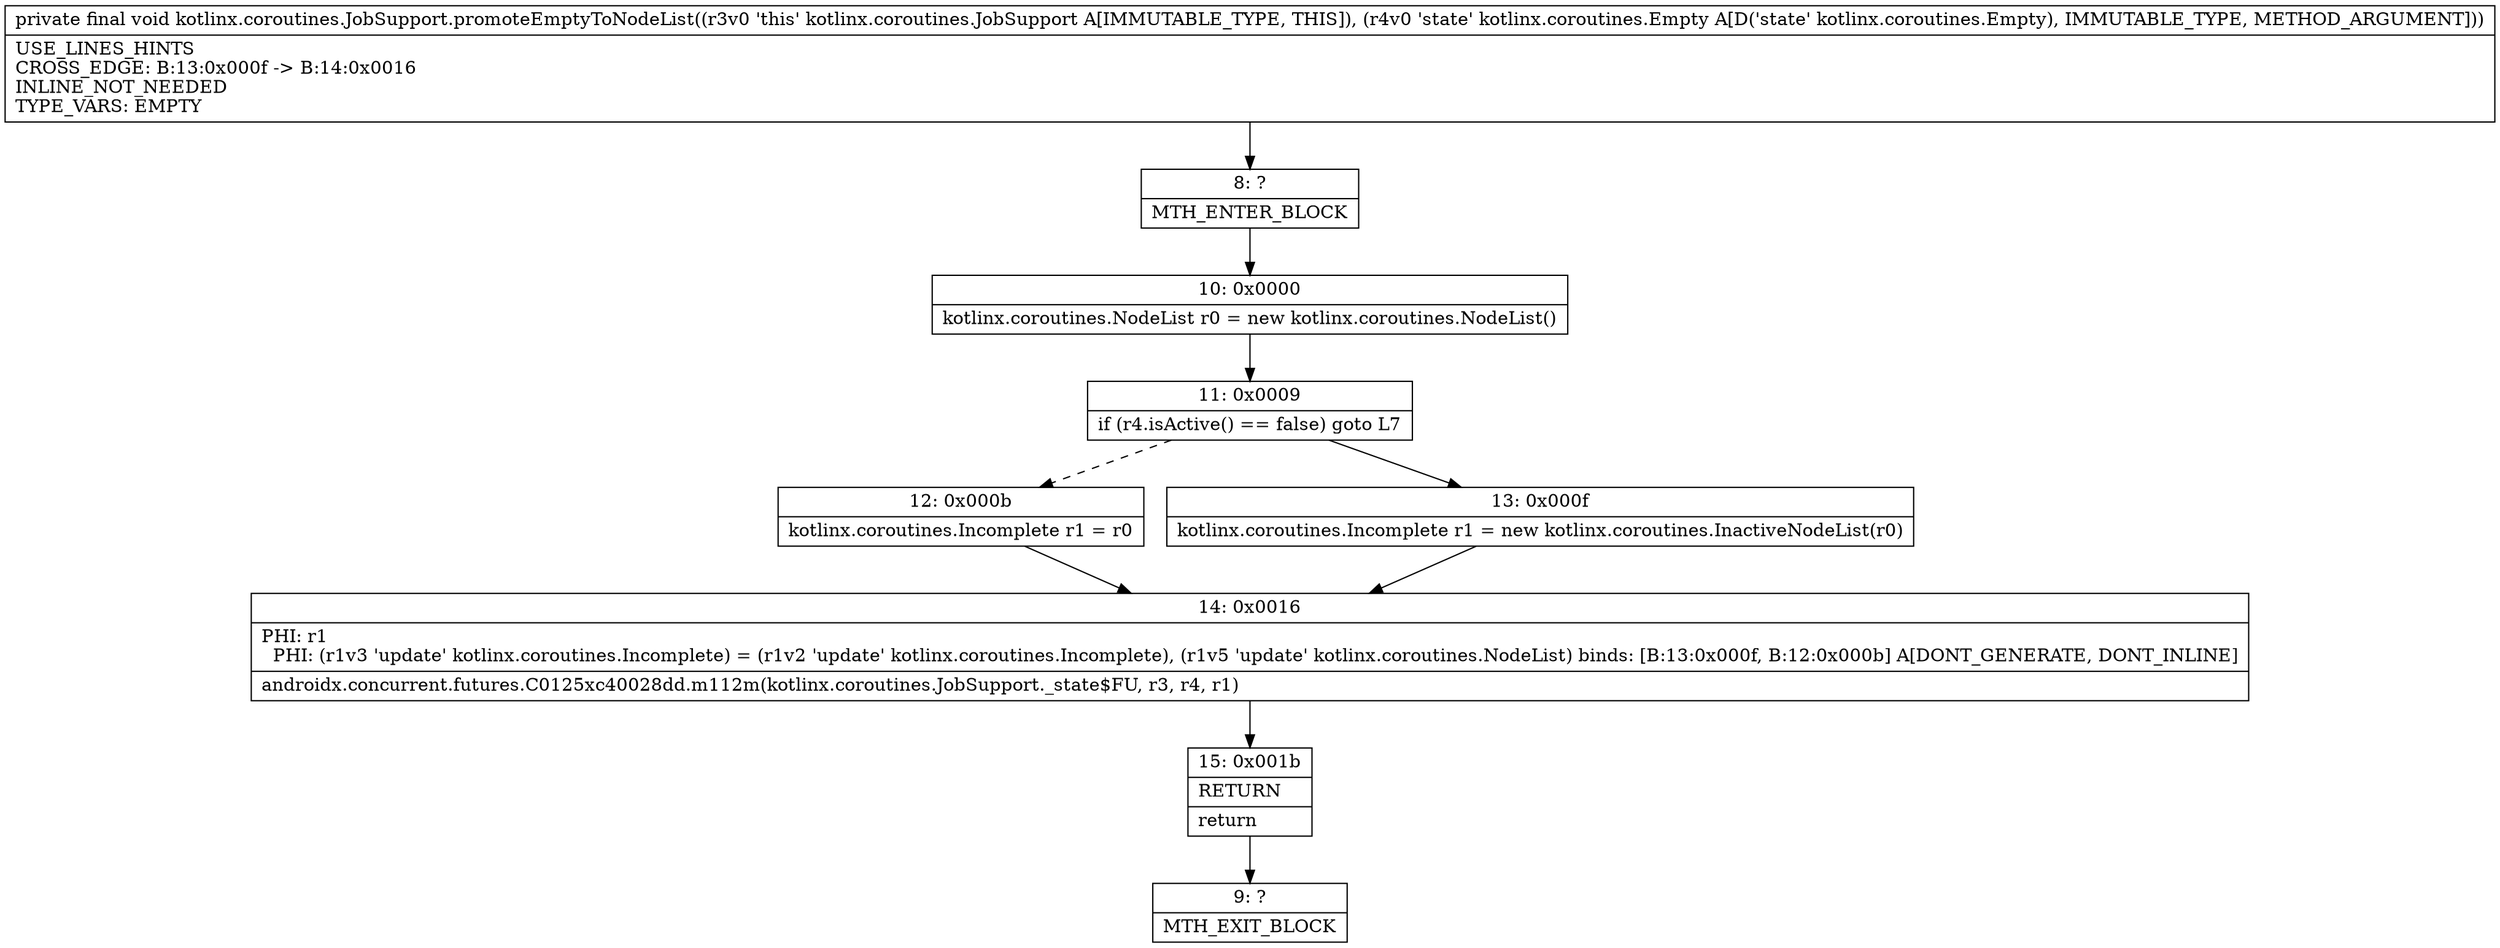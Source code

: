 digraph "CFG forkotlinx.coroutines.JobSupport.promoteEmptyToNodeList(Lkotlinx\/coroutines\/Empty;)V" {
Node_8 [shape=record,label="{8\:\ ?|MTH_ENTER_BLOCK\l}"];
Node_10 [shape=record,label="{10\:\ 0x0000|kotlinx.coroutines.NodeList r0 = new kotlinx.coroutines.NodeList()\l}"];
Node_11 [shape=record,label="{11\:\ 0x0009|if (r4.isActive() == false) goto L7\l}"];
Node_12 [shape=record,label="{12\:\ 0x000b|kotlinx.coroutines.Incomplete r1 = r0\l}"];
Node_14 [shape=record,label="{14\:\ 0x0016|PHI: r1 \l  PHI: (r1v3 'update' kotlinx.coroutines.Incomplete) = (r1v2 'update' kotlinx.coroutines.Incomplete), (r1v5 'update' kotlinx.coroutines.NodeList) binds: [B:13:0x000f, B:12:0x000b] A[DONT_GENERATE, DONT_INLINE]\l|androidx.concurrent.futures.C0125xc40028dd.m112m(kotlinx.coroutines.JobSupport._state$FU, r3, r4, r1)\l}"];
Node_15 [shape=record,label="{15\:\ 0x001b|RETURN\l|return\l}"];
Node_9 [shape=record,label="{9\:\ ?|MTH_EXIT_BLOCK\l}"];
Node_13 [shape=record,label="{13\:\ 0x000f|kotlinx.coroutines.Incomplete r1 = new kotlinx.coroutines.InactiveNodeList(r0)\l}"];
MethodNode[shape=record,label="{private final void kotlinx.coroutines.JobSupport.promoteEmptyToNodeList((r3v0 'this' kotlinx.coroutines.JobSupport A[IMMUTABLE_TYPE, THIS]), (r4v0 'state' kotlinx.coroutines.Empty A[D('state' kotlinx.coroutines.Empty), IMMUTABLE_TYPE, METHOD_ARGUMENT]))  | USE_LINES_HINTS\lCROSS_EDGE: B:13:0x000f \-\> B:14:0x0016\lINLINE_NOT_NEEDED\lTYPE_VARS: EMPTY\l}"];
MethodNode -> Node_8;Node_8 -> Node_10;
Node_10 -> Node_11;
Node_11 -> Node_12[style=dashed];
Node_11 -> Node_13;
Node_12 -> Node_14;
Node_14 -> Node_15;
Node_15 -> Node_9;
Node_13 -> Node_14;
}

